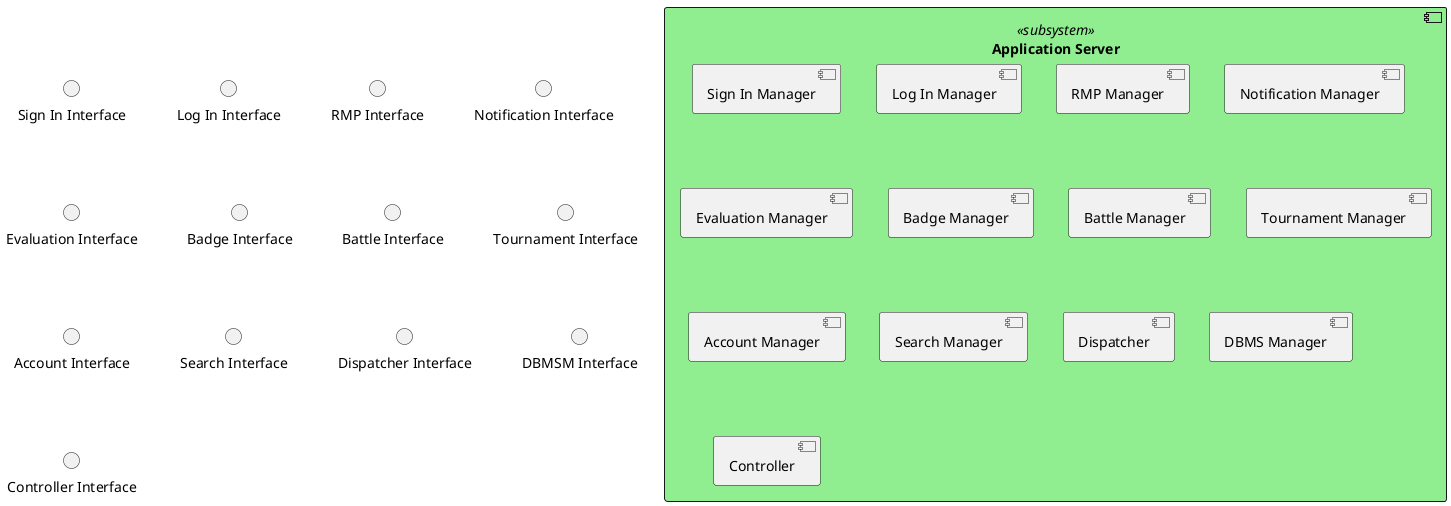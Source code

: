 @startuml

component "Application Server" as AppServer <<subsystem>> #LightGreen{
    component "Sign In Manager"
    component "Log In Manager"
    component "RMP Manager"
    component "Notification Manager"
    component "Evaluation Manager"
    component "Badge Manager"
    component "Battle Manager"
    component "Tournament Manager"
    component "Account Manager"
    component "Search Manager"
    component "Dispatcher"    
    component "DBMS Manager"
    component "Controller"
}
'[Sign In Manager] -[hidden] [Log In Manager]
'[Log In Manager] -[hidden] [RMP Manager]
'[RMP Manager] -[hidden] [Notification Manager]
'[Notification Manager] -[hidden] [Dispatcher]
'[Dispatcher] -[hidden] [Evaluation Manager]
'[Evaluation Manager] -[hidden] [Badge Manager]
'[Badge Manager] -[hidden] [Battle Manager]
'[Battle Manager] -[hidden] [Tournament Manager]
'[Tournament Manager] -[hidden] [Account Manager]
'[Account Manager] -[hidden]- [Search Manager]
'[DBMS Manager] -[hidden]- [Sign In Manager]

interface "Sign In Interface"
'[Sign In Interface] - [Sign In Manager]
interface "Log In Interface"
'[Log In Interface] - [Log In Manager]
interface "RMP Interface"
'[RMP Interface] - [RMP Manager]
interface "Notification Interface"
'[Notification Interface] - [Notification Manager]
interface "Evaluation Interface"
'[Evaluation Interface] - [Evaluation Manager]
interface "Badge Interface"
'[Badge Interface] - [Badge Manager]
interface "Battle Interface"
'[Battle Interface] - [Battle Manager]
interface "Tournament Interface"
'[Tournament Interface] - [Tournament Manager]
interface "Account Interface"
'[Account Interface] - [Account Manager]
interface "Search Interface"
'[Search Interface] - [Search Manager]
interface "Dispatcher Interface"
'[Dispatcher] - [Dispatcher Interface]
interface "DBMSM Interface"
'[DBMSM Interface] - [DBMS Manager]
interface "Controller Interface"
'[Controller] - [Controller Interface]

'[Sign In Interface] -- [Log In Interface]
'[Log In Interface] -- [RMP Interface]
'[RMP Interface] -- [Notification Interface]
'[Notification Interface] -- [Dispatcher Interface]
'[Dispatcher Interface] -- [Evaluation Interface]
'[Evaluation Interface] -- [Badge Interface]
'[Badge Interface] -- [Battle Interface]
'[Battle Interface] -- [Tournament Interface]
'[Tournament Interface] -- [Account Interface]
'[Account Interface] -- [Search Interface]
'[DBMSM Interface] -- [Sign In Interface]

@enduml